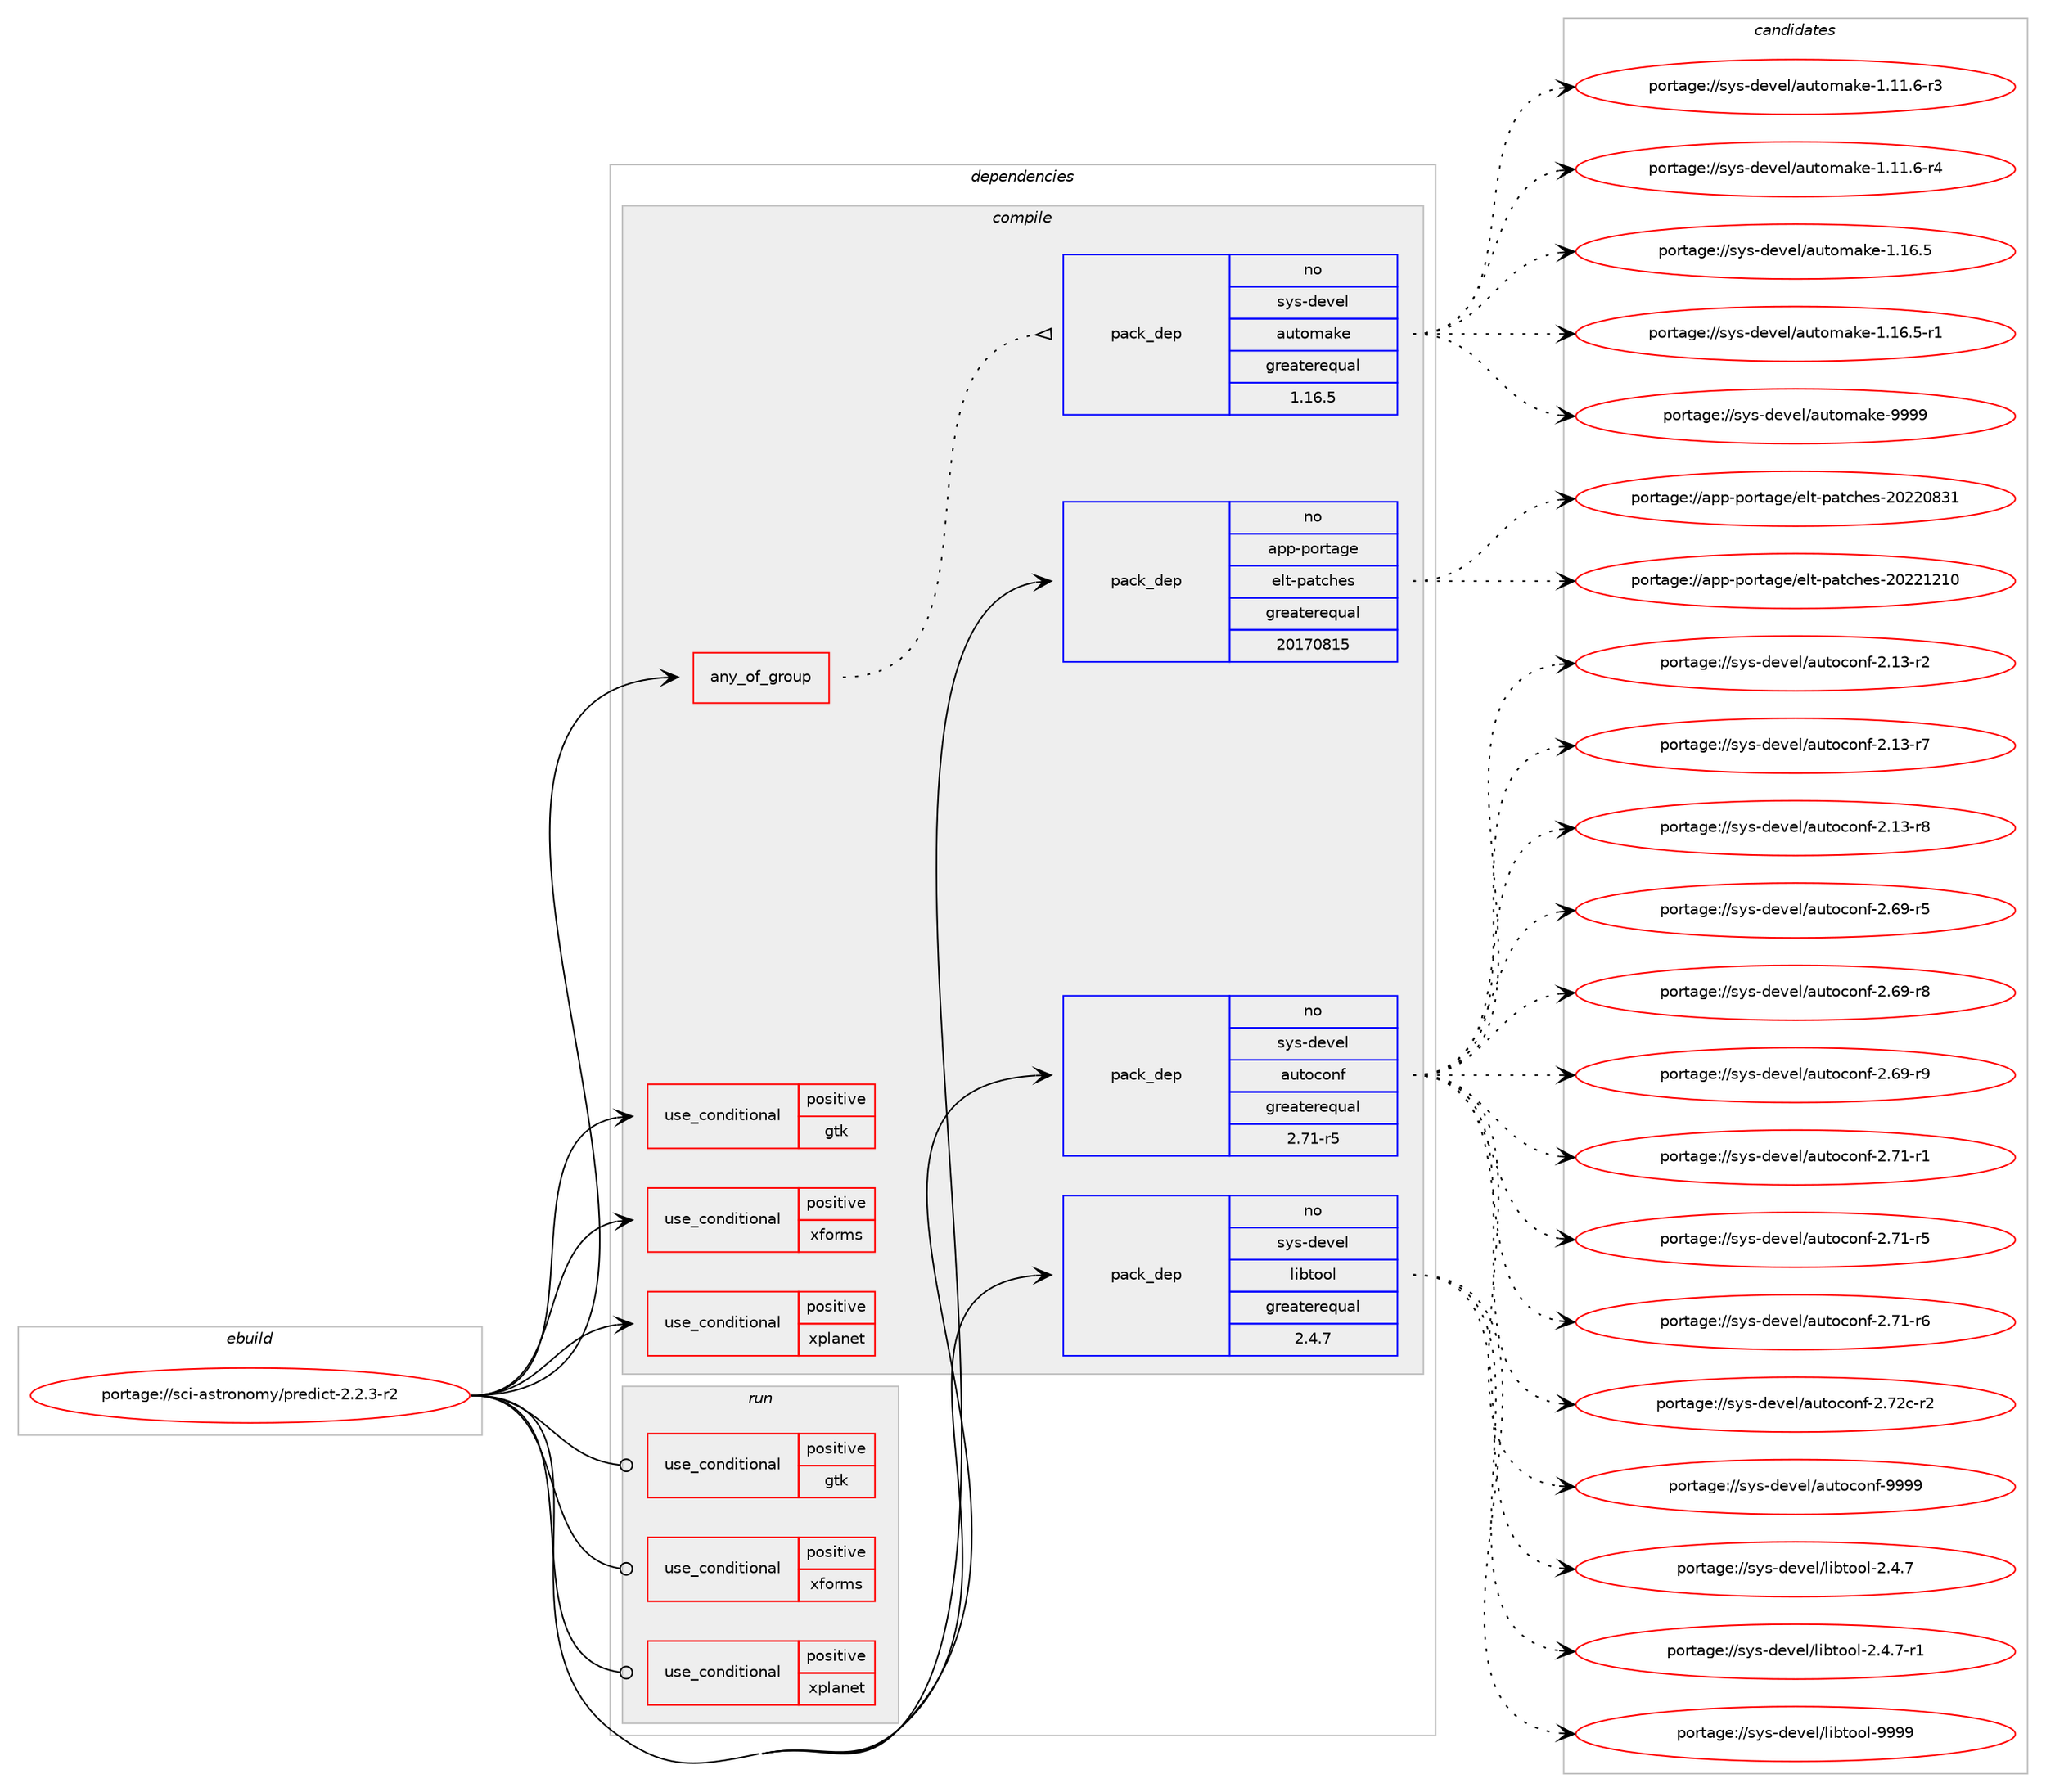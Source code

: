 digraph prolog {

# *************
# Graph options
# *************

newrank=true;
concentrate=true;
compound=true;
graph [rankdir=LR,fontname=Helvetica,fontsize=10,ranksep=1.5];#, ranksep=2.5, nodesep=0.2];
edge  [arrowhead=vee];
node  [fontname=Helvetica,fontsize=10];

# **********
# The ebuild
# **********

subgraph cluster_leftcol {
color=gray;
rank=same;
label=<<i>ebuild</i>>;
id [label="portage://sci-astronomy/predict-2.2.3-r2", color=red, width=4, href="../sci-astronomy/predict-2.2.3-r2.svg"];
}

# ****************
# The dependencies
# ****************

subgraph cluster_midcol {
color=gray;
label=<<i>dependencies</i>>;
subgraph cluster_compile {
fillcolor="#eeeeee";
style=filled;
label=<<i>compile</i>>;
subgraph any7 {
dependency344 [label=<<TABLE BORDER="0" CELLBORDER="1" CELLSPACING="0" CELLPADDING="4"><TR><TD CELLPADDING="10">any_of_group</TD></TR></TABLE>>, shape=none, color=red];subgraph pack190 {
dependency345 [label=<<TABLE BORDER="0" CELLBORDER="1" CELLSPACING="0" CELLPADDING="4" WIDTH="220"><TR><TD ROWSPAN="6" CELLPADDING="30">pack_dep</TD></TR><TR><TD WIDTH="110">no</TD></TR><TR><TD>sys-devel</TD></TR><TR><TD>automake</TD></TR><TR><TD>greaterequal</TD></TR><TR><TD>1.16.5</TD></TR></TABLE>>, shape=none, color=blue];
}
dependency344:e -> dependency345:w [weight=20,style="dotted",arrowhead="oinv"];
}
id:e -> dependency344:w [weight=20,style="solid",arrowhead="vee"];
subgraph cond149 {
dependency346 [label=<<TABLE BORDER="0" CELLBORDER="1" CELLSPACING="0" CELLPADDING="4"><TR><TD ROWSPAN="3" CELLPADDING="10">use_conditional</TD></TR><TR><TD>positive</TD></TR><TR><TD>gtk</TD></TR></TABLE>>, shape=none, color=red];
# *** BEGIN UNKNOWN DEPENDENCY TYPE (TODO) ***
# dependency346 -> package_dependency(portage://sci-astronomy/predict-2.2.3-r2,install,no,x11-libs,gtk+,none,[,,],[slot(2)],[])
# *** END UNKNOWN DEPENDENCY TYPE (TODO) ***

}
id:e -> dependency346:w [weight=20,style="solid",arrowhead="vee"];
subgraph cond150 {
dependency347 [label=<<TABLE BORDER="0" CELLBORDER="1" CELLSPACING="0" CELLPADDING="4"><TR><TD ROWSPAN="3" CELLPADDING="10">use_conditional</TD></TR><TR><TD>positive</TD></TR><TR><TD>xforms</TD></TR></TABLE>>, shape=none, color=red];
# *** BEGIN UNKNOWN DEPENDENCY TYPE (TODO) ***
# dependency347 -> package_dependency(portage://sci-astronomy/predict-2.2.3-r2,install,no,x11-libs,xforms,none,[,,],[],[])
# *** END UNKNOWN DEPENDENCY TYPE (TODO) ***

}
id:e -> dependency347:w [weight=20,style="solid",arrowhead="vee"];
subgraph cond151 {
dependency348 [label=<<TABLE BORDER="0" CELLBORDER="1" CELLSPACING="0" CELLPADDING="4"><TR><TD ROWSPAN="3" CELLPADDING="10">use_conditional</TD></TR><TR><TD>positive</TD></TR><TR><TD>xplanet</TD></TR></TABLE>>, shape=none, color=red];
# *** BEGIN UNKNOWN DEPENDENCY TYPE (TODO) ***
# dependency348 -> package_dependency(portage://sci-astronomy/predict-2.2.3-r2,install,no,x11-misc,xplanet,none,[,,],[],[use(enable(truetype),none)])
# *** END UNKNOWN DEPENDENCY TYPE (TODO) ***

}
id:e -> dependency348:w [weight=20,style="solid",arrowhead="vee"];
subgraph pack191 {
dependency349 [label=<<TABLE BORDER="0" CELLBORDER="1" CELLSPACING="0" CELLPADDING="4" WIDTH="220"><TR><TD ROWSPAN="6" CELLPADDING="30">pack_dep</TD></TR><TR><TD WIDTH="110">no</TD></TR><TR><TD>app-portage</TD></TR><TR><TD>elt-patches</TD></TR><TR><TD>greaterequal</TD></TR><TR><TD>20170815</TD></TR></TABLE>>, shape=none, color=blue];
}
id:e -> dependency349:w [weight=20,style="solid",arrowhead="vee"];
subgraph pack192 {
dependency350 [label=<<TABLE BORDER="0" CELLBORDER="1" CELLSPACING="0" CELLPADDING="4" WIDTH="220"><TR><TD ROWSPAN="6" CELLPADDING="30">pack_dep</TD></TR><TR><TD WIDTH="110">no</TD></TR><TR><TD>sys-devel</TD></TR><TR><TD>autoconf</TD></TR><TR><TD>greaterequal</TD></TR><TR><TD>2.71-r5</TD></TR></TABLE>>, shape=none, color=blue];
}
id:e -> dependency350:w [weight=20,style="solid",arrowhead="vee"];
# *** BEGIN UNKNOWN DEPENDENCY TYPE (TODO) ***
# id -> package_dependency(portage://sci-astronomy/predict-2.2.3-r2,install,no,sys-devel,gnuconfig,none,[,,],[],[])
# *** END UNKNOWN DEPENDENCY TYPE (TODO) ***

subgraph pack193 {
dependency351 [label=<<TABLE BORDER="0" CELLBORDER="1" CELLSPACING="0" CELLPADDING="4" WIDTH="220"><TR><TD ROWSPAN="6" CELLPADDING="30">pack_dep</TD></TR><TR><TD WIDTH="110">no</TD></TR><TR><TD>sys-devel</TD></TR><TR><TD>libtool</TD></TR><TR><TD>greaterequal</TD></TR><TR><TD>2.4.7</TD></TR></TABLE>>, shape=none, color=blue];
}
id:e -> dependency351:w [weight=20,style="solid",arrowhead="vee"];
# *** BEGIN UNKNOWN DEPENDENCY TYPE (TODO) ***
# id -> package_dependency(portage://sci-astronomy/predict-2.2.3-r2,install,no,sys-libs,ncurses,none,[,,],[slot(0),equal],[])
# *** END UNKNOWN DEPENDENCY TYPE (TODO) ***

# *** BEGIN UNKNOWN DEPENDENCY TYPE (TODO) ***
# id -> package_dependency(portage://sci-astronomy/predict-2.2.3-r2,install,no,virtual,pkgconfig,none,[,,],[],[])
# *** END UNKNOWN DEPENDENCY TYPE (TODO) ***

}
subgraph cluster_compileandrun {
fillcolor="#eeeeee";
style=filled;
label=<<i>compile and run</i>>;
}
subgraph cluster_run {
fillcolor="#eeeeee";
style=filled;
label=<<i>run</i>>;
subgraph cond152 {
dependency352 [label=<<TABLE BORDER="0" CELLBORDER="1" CELLSPACING="0" CELLPADDING="4"><TR><TD ROWSPAN="3" CELLPADDING="10">use_conditional</TD></TR><TR><TD>positive</TD></TR><TR><TD>gtk</TD></TR></TABLE>>, shape=none, color=red];
# *** BEGIN UNKNOWN DEPENDENCY TYPE (TODO) ***
# dependency352 -> package_dependency(portage://sci-astronomy/predict-2.2.3-r2,run,no,x11-libs,gtk+,none,[,,],[slot(2)],[])
# *** END UNKNOWN DEPENDENCY TYPE (TODO) ***

}
id:e -> dependency352:w [weight=20,style="solid",arrowhead="odot"];
subgraph cond153 {
dependency353 [label=<<TABLE BORDER="0" CELLBORDER="1" CELLSPACING="0" CELLPADDING="4"><TR><TD ROWSPAN="3" CELLPADDING="10">use_conditional</TD></TR><TR><TD>positive</TD></TR><TR><TD>xforms</TD></TR></TABLE>>, shape=none, color=red];
# *** BEGIN UNKNOWN DEPENDENCY TYPE (TODO) ***
# dependency353 -> package_dependency(portage://sci-astronomy/predict-2.2.3-r2,run,no,x11-libs,xforms,none,[,,],[],[])
# *** END UNKNOWN DEPENDENCY TYPE (TODO) ***

}
id:e -> dependency353:w [weight=20,style="solid",arrowhead="odot"];
subgraph cond154 {
dependency354 [label=<<TABLE BORDER="0" CELLBORDER="1" CELLSPACING="0" CELLPADDING="4"><TR><TD ROWSPAN="3" CELLPADDING="10">use_conditional</TD></TR><TR><TD>positive</TD></TR><TR><TD>xplanet</TD></TR></TABLE>>, shape=none, color=red];
# *** BEGIN UNKNOWN DEPENDENCY TYPE (TODO) ***
# dependency354 -> package_dependency(portage://sci-astronomy/predict-2.2.3-r2,run,no,x11-misc,xplanet,none,[,,],[],[use(enable(truetype),none)])
# *** END UNKNOWN DEPENDENCY TYPE (TODO) ***

}
id:e -> dependency354:w [weight=20,style="solid",arrowhead="odot"];
# *** BEGIN UNKNOWN DEPENDENCY TYPE (TODO) ***
# id -> package_dependency(portage://sci-astronomy/predict-2.2.3-r2,run,no,sys-libs,ncurses,none,[,,],[slot(0),equal],[])
# *** END UNKNOWN DEPENDENCY TYPE (TODO) ***

}
}

# **************
# The candidates
# **************

subgraph cluster_choices {
rank=same;
color=gray;
label=<<i>candidates</i>>;

subgraph choice190 {
color=black;
nodesep=1;
choice11512111545100101118101108479711711611110997107101454946494946544511451 [label="portage://sys-devel/automake-1.11.6-r3", color=red, width=4,href="../sys-devel/automake-1.11.6-r3.svg"];
choice11512111545100101118101108479711711611110997107101454946494946544511452 [label="portage://sys-devel/automake-1.11.6-r4", color=red, width=4,href="../sys-devel/automake-1.11.6-r4.svg"];
choice1151211154510010111810110847971171161111099710710145494649544653 [label="portage://sys-devel/automake-1.16.5", color=red, width=4,href="../sys-devel/automake-1.16.5.svg"];
choice11512111545100101118101108479711711611110997107101454946495446534511449 [label="portage://sys-devel/automake-1.16.5-r1", color=red, width=4,href="../sys-devel/automake-1.16.5-r1.svg"];
choice115121115451001011181011084797117116111109971071014557575757 [label="portage://sys-devel/automake-9999", color=red, width=4,href="../sys-devel/automake-9999.svg"];
dependency345:e -> choice11512111545100101118101108479711711611110997107101454946494946544511451:w [style=dotted,weight="100"];
dependency345:e -> choice11512111545100101118101108479711711611110997107101454946494946544511452:w [style=dotted,weight="100"];
dependency345:e -> choice1151211154510010111810110847971171161111099710710145494649544653:w [style=dotted,weight="100"];
dependency345:e -> choice11512111545100101118101108479711711611110997107101454946495446534511449:w [style=dotted,weight="100"];
dependency345:e -> choice115121115451001011181011084797117116111109971071014557575757:w [style=dotted,weight="100"];
}
subgraph choice191 {
color=black;
nodesep=1;
choice97112112451121111141169710310147101108116451129711699104101115455048505048565149 [label="portage://app-portage/elt-patches-20220831", color=red, width=4,href="../app-portage/elt-patches-20220831.svg"];
choice97112112451121111141169710310147101108116451129711699104101115455048505049504948 [label="portage://app-portage/elt-patches-20221210", color=red, width=4,href="../app-portage/elt-patches-20221210.svg"];
dependency349:e -> choice97112112451121111141169710310147101108116451129711699104101115455048505048565149:w [style=dotted,weight="100"];
dependency349:e -> choice97112112451121111141169710310147101108116451129711699104101115455048505049504948:w [style=dotted,weight="100"];
}
subgraph choice192 {
color=black;
nodesep=1;
choice1151211154510010111810110847971171161119911111010245504649514511450 [label="portage://sys-devel/autoconf-2.13-r2", color=red, width=4,href="../sys-devel/autoconf-2.13-r2.svg"];
choice1151211154510010111810110847971171161119911111010245504649514511455 [label="portage://sys-devel/autoconf-2.13-r7", color=red, width=4,href="../sys-devel/autoconf-2.13-r7.svg"];
choice1151211154510010111810110847971171161119911111010245504649514511456 [label="portage://sys-devel/autoconf-2.13-r8", color=red, width=4,href="../sys-devel/autoconf-2.13-r8.svg"];
choice1151211154510010111810110847971171161119911111010245504654574511453 [label="portage://sys-devel/autoconf-2.69-r5", color=red, width=4,href="../sys-devel/autoconf-2.69-r5.svg"];
choice1151211154510010111810110847971171161119911111010245504654574511456 [label="portage://sys-devel/autoconf-2.69-r8", color=red, width=4,href="../sys-devel/autoconf-2.69-r8.svg"];
choice1151211154510010111810110847971171161119911111010245504654574511457 [label="portage://sys-devel/autoconf-2.69-r9", color=red, width=4,href="../sys-devel/autoconf-2.69-r9.svg"];
choice1151211154510010111810110847971171161119911111010245504655494511449 [label="portage://sys-devel/autoconf-2.71-r1", color=red, width=4,href="../sys-devel/autoconf-2.71-r1.svg"];
choice1151211154510010111810110847971171161119911111010245504655494511453 [label="portage://sys-devel/autoconf-2.71-r5", color=red, width=4,href="../sys-devel/autoconf-2.71-r5.svg"];
choice1151211154510010111810110847971171161119911111010245504655494511454 [label="portage://sys-devel/autoconf-2.71-r6", color=red, width=4,href="../sys-devel/autoconf-2.71-r6.svg"];
choice115121115451001011181011084797117116111991111101024550465550994511450 [label="portage://sys-devel/autoconf-2.72c-r2", color=red, width=4,href="../sys-devel/autoconf-2.72c-r2.svg"];
choice115121115451001011181011084797117116111991111101024557575757 [label="portage://sys-devel/autoconf-9999", color=red, width=4,href="../sys-devel/autoconf-9999.svg"];
dependency350:e -> choice1151211154510010111810110847971171161119911111010245504649514511450:w [style=dotted,weight="100"];
dependency350:e -> choice1151211154510010111810110847971171161119911111010245504649514511455:w [style=dotted,weight="100"];
dependency350:e -> choice1151211154510010111810110847971171161119911111010245504649514511456:w [style=dotted,weight="100"];
dependency350:e -> choice1151211154510010111810110847971171161119911111010245504654574511453:w [style=dotted,weight="100"];
dependency350:e -> choice1151211154510010111810110847971171161119911111010245504654574511456:w [style=dotted,weight="100"];
dependency350:e -> choice1151211154510010111810110847971171161119911111010245504654574511457:w [style=dotted,weight="100"];
dependency350:e -> choice1151211154510010111810110847971171161119911111010245504655494511449:w [style=dotted,weight="100"];
dependency350:e -> choice1151211154510010111810110847971171161119911111010245504655494511453:w [style=dotted,weight="100"];
dependency350:e -> choice1151211154510010111810110847971171161119911111010245504655494511454:w [style=dotted,weight="100"];
dependency350:e -> choice115121115451001011181011084797117116111991111101024550465550994511450:w [style=dotted,weight="100"];
dependency350:e -> choice115121115451001011181011084797117116111991111101024557575757:w [style=dotted,weight="100"];
}
subgraph choice193 {
color=black;
nodesep=1;
choice115121115451001011181011084710810598116111111108455046524655 [label="portage://sys-devel/libtool-2.4.7", color=red, width=4,href="../sys-devel/libtool-2.4.7.svg"];
choice1151211154510010111810110847108105981161111111084550465246554511449 [label="portage://sys-devel/libtool-2.4.7-r1", color=red, width=4,href="../sys-devel/libtool-2.4.7-r1.svg"];
choice1151211154510010111810110847108105981161111111084557575757 [label="portage://sys-devel/libtool-9999", color=red, width=4,href="../sys-devel/libtool-9999.svg"];
dependency351:e -> choice115121115451001011181011084710810598116111111108455046524655:w [style=dotted,weight="100"];
dependency351:e -> choice1151211154510010111810110847108105981161111111084550465246554511449:w [style=dotted,weight="100"];
dependency351:e -> choice1151211154510010111810110847108105981161111111084557575757:w [style=dotted,weight="100"];
}
}

}
